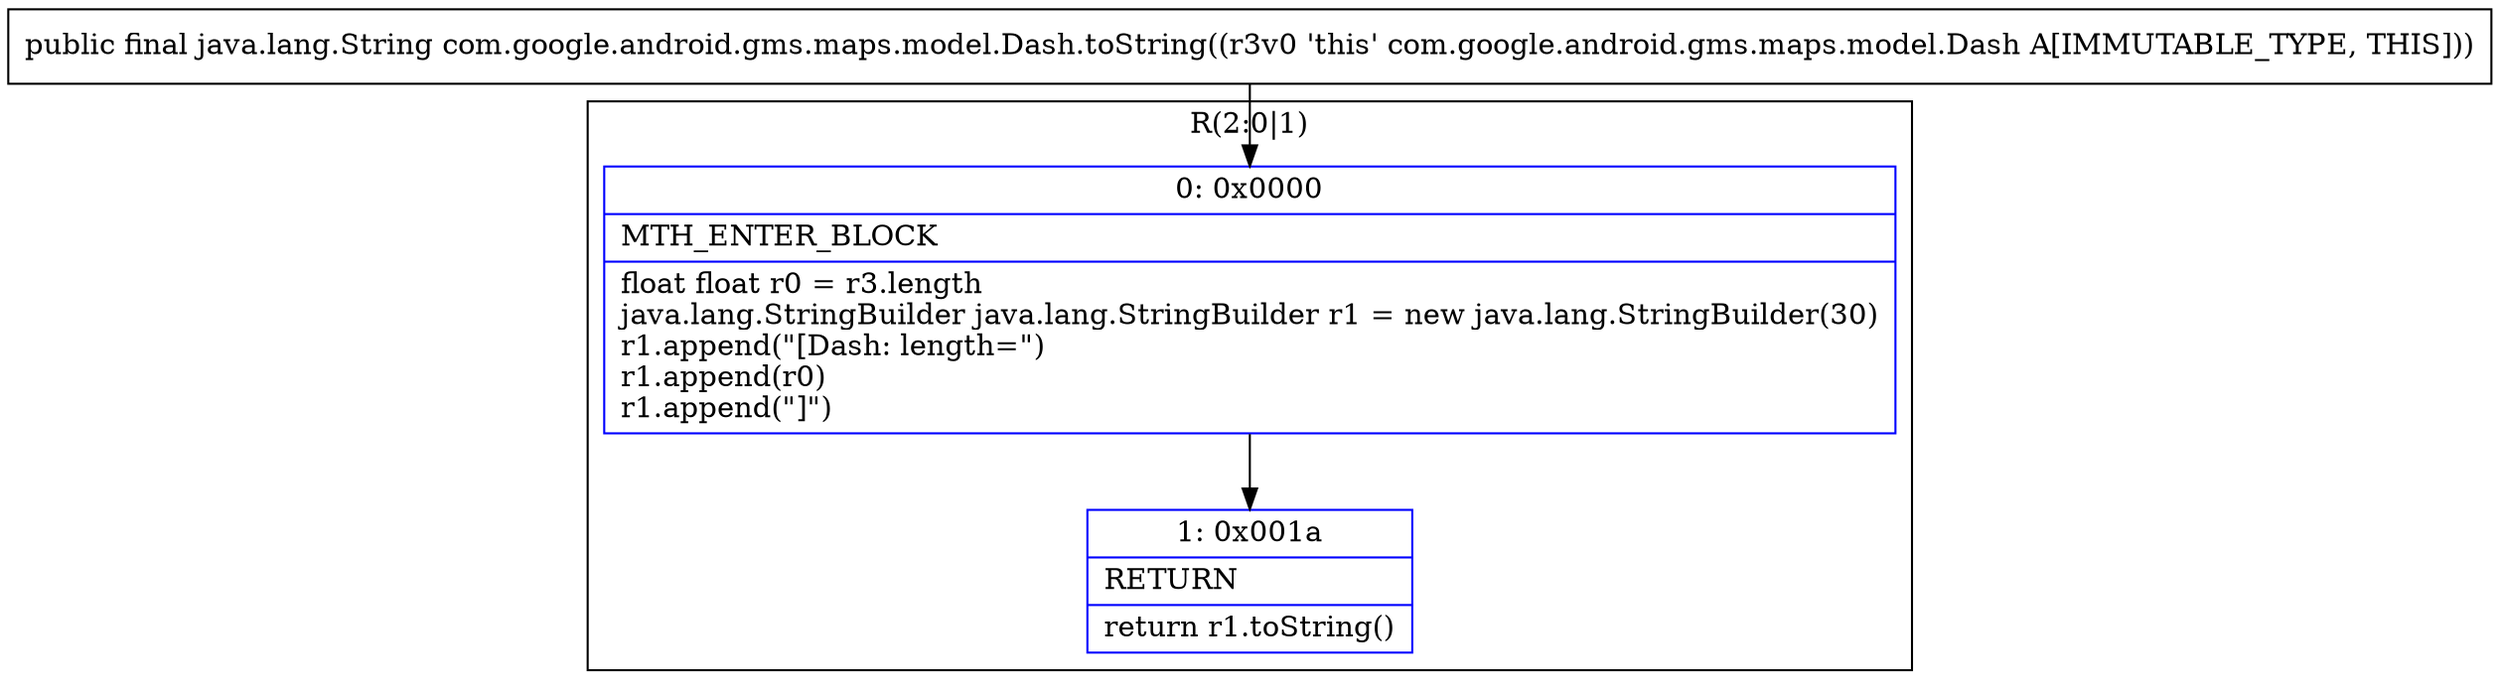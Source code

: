 digraph "CFG forcom.google.android.gms.maps.model.Dash.toString()Ljava\/lang\/String;" {
subgraph cluster_Region_94470668 {
label = "R(2:0|1)";
node [shape=record,color=blue];
Node_0 [shape=record,label="{0\:\ 0x0000|MTH_ENTER_BLOCK\l|float float r0 = r3.length\ljava.lang.StringBuilder java.lang.StringBuilder r1 = new java.lang.StringBuilder(30)\lr1.append(\"[Dash: length=\")\lr1.append(r0)\lr1.append(\"]\")\l}"];
Node_1 [shape=record,label="{1\:\ 0x001a|RETURN\l|return r1.toString()\l}"];
}
MethodNode[shape=record,label="{public final java.lang.String com.google.android.gms.maps.model.Dash.toString((r3v0 'this' com.google.android.gms.maps.model.Dash A[IMMUTABLE_TYPE, THIS])) }"];
MethodNode -> Node_0;
Node_0 -> Node_1;
}


